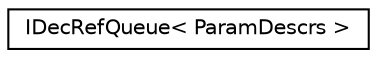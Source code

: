digraph "Graphical Class Hierarchy"
{
  edge [fontname="Helvetica",fontsize="10",labelfontname="Helvetica",labelfontsize="10"];
  node [fontname="Helvetica",fontsize="10",shape=record];
  rankdir="LR";
  Node0 [label="IDecRefQueue\< ParamDescrs \>",height=0.2,width=0.4,color="black", fillcolor="white", style="filled",URL="$classcom_1_1microsoft_1_1z3_1_1_i_dec_ref_queue.html"];
}
